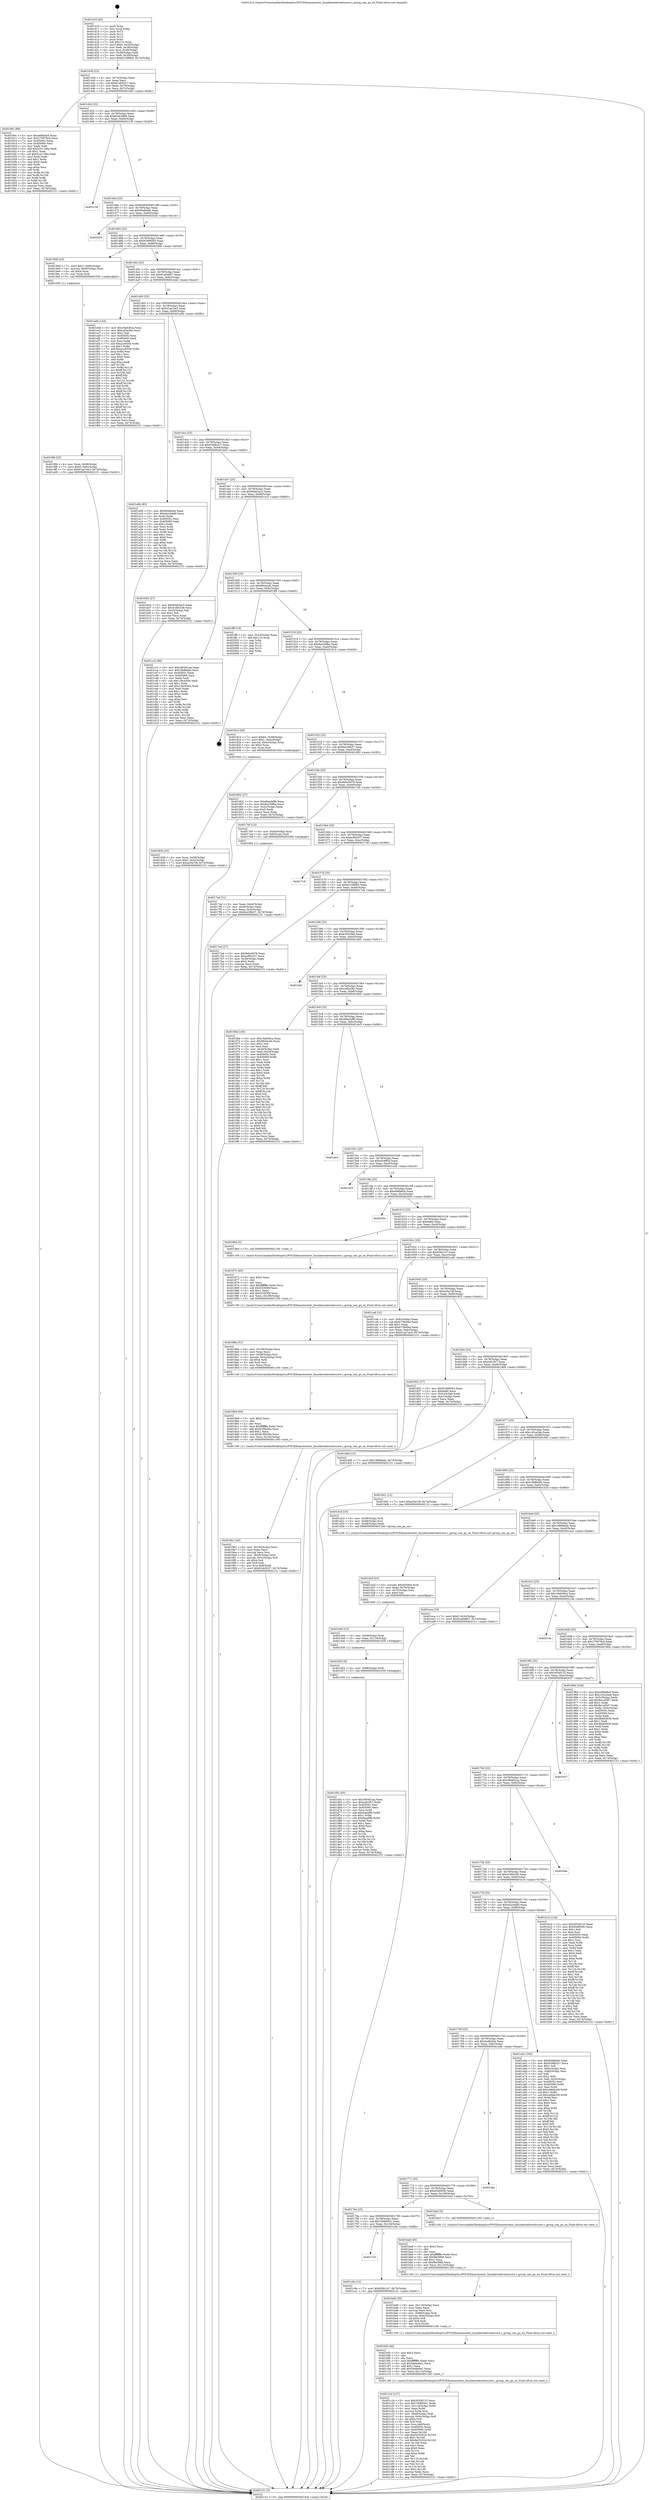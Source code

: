 digraph "0x401410" {
  label = "0x401410 (/mnt/c/Users/mathe/Desktop/tcc/POCII/binaries/extr_linuxkerneleventscore.c_group_can_go_on_Final-ollvm.out::main(0))"
  labelloc = "t"
  node[shape=record]

  Entry [label="",width=0.3,height=0.3,shape=circle,fillcolor=black,style=filled]
  "0x40143d" [label="{
     0x40143d [23]\l
     | [instrs]\l
     &nbsp;&nbsp;0x40143d \<+3\>: mov -0x74(%rbp),%eax\l
     &nbsp;&nbsp;0x401440 \<+2\>: mov %eax,%ecx\l
     &nbsp;&nbsp;0x401442 \<+6\>: sub $0x81ab5527,%ecx\l
     &nbsp;&nbsp;0x401448 \<+3\>: mov %eax,-0x78(%rbp)\l
     &nbsp;&nbsp;0x40144b \<+3\>: mov %ecx,-0x7c(%rbp)\l
     &nbsp;&nbsp;0x40144e \<+6\>: je 000000000040190c \<main+0x4fc\>\l
  }"]
  "0x40190c" [label="{
     0x40190c [88]\l
     | [instrs]\l
     &nbsp;&nbsp;0x40190c \<+5\>: mov $0xe88fa8c6,%eax\l
     &nbsp;&nbsp;0x401911 \<+5\>: mov $0x270979cd,%ecx\l
     &nbsp;&nbsp;0x401916 \<+7\>: mov 0x40505c,%edx\l
     &nbsp;&nbsp;0x40191d \<+7\>: mov 0x405060,%esi\l
     &nbsp;&nbsp;0x401924 \<+2\>: mov %edx,%edi\l
     &nbsp;&nbsp;0x401926 \<+6\>: add $0x5c411d6a,%edi\l
     &nbsp;&nbsp;0x40192c \<+3\>: sub $0x1,%edi\l
     &nbsp;&nbsp;0x40192f \<+6\>: sub $0x5c411d6a,%edi\l
     &nbsp;&nbsp;0x401935 \<+3\>: imul %edi,%edx\l
     &nbsp;&nbsp;0x401938 \<+3\>: and $0x1,%edx\l
     &nbsp;&nbsp;0x40193b \<+3\>: cmp $0x0,%edx\l
     &nbsp;&nbsp;0x40193e \<+4\>: sete %r8b\l
     &nbsp;&nbsp;0x401942 \<+3\>: cmp $0xa,%esi\l
     &nbsp;&nbsp;0x401945 \<+4\>: setl %r9b\l
     &nbsp;&nbsp;0x401949 \<+3\>: mov %r8b,%r10b\l
     &nbsp;&nbsp;0x40194c \<+3\>: and %r9b,%r10b\l
     &nbsp;&nbsp;0x40194f \<+3\>: xor %r9b,%r8b\l
     &nbsp;&nbsp;0x401952 \<+3\>: or %r8b,%r10b\l
     &nbsp;&nbsp;0x401955 \<+4\>: test $0x1,%r10b\l
     &nbsp;&nbsp;0x401959 \<+3\>: cmovne %ecx,%eax\l
     &nbsp;&nbsp;0x40195c \<+3\>: mov %eax,-0x74(%rbp)\l
     &nbsp;&nbsp;0x40195f \<+5\>: jmp 0000000000402151 \<main+0xd41\>\l
  }"]
  "0x401454" [label="{
     0x401454 [22]\l
     | [instrs]\l
     &nbsp;&nbsp;0x401454 \<+5\>: jmp 0000000000401459 \<main+0x49\>\l
     &nbsp;&nbsp;0x401459 \<+3\>: mov -0x78(%rbp),%eax\l
     &nbsp;&nbsp;0x40145c \<+5\>: sub $0x853b2966,%eax\l
     &nbsp;&nbsp;0x401461 \<+3\>: mov %eax,-0x80(%rbp)\l
     &nbsp;&nbsp;0x401464 \<+6\>: je 0000000000402139 \<main+0xd29\>\l
  }"]
  Exit [label="",width=0.3,height=0.3,shape=circle,fillcolor=black,style=filled,peripheries=2]
  "0x402139" [label="{
     0x402139\l
  }", style=dashed]
  "0x40146a" [label="{
     0x40146a [25]\l
     | [instrs]\l
     &nbsp;&nbsp;0x40146a \<+5\>: jmp 000000000040146f \<main+0x5f\>\l
     &nbsp;&nbsp;0x40146f \<+3\>: mov -0x78(%rbp),%eax\l
     &nbsp;&nbsp;0x401472 \<+5\>: sub $0x90a8efa6,%eax\l
     &nbsp;&nbsp;0x401477 \<+6\>: mov %eax,-0x84(%rbp)\l
     &nbsp;&nbsp;0x40147d \<+6\>: je 000000000040202b \<main+0xc1b\>\l
  }"]
  "0x401d5c" [label="{
     0x401d5c [93]\l
     | [instrs]\l
     &nbsp;&nbsp;0x401d5c \<+5\>: mov $0x390401aa,%eax\l
     &nbsp;&nbsp;0x401d61 \<+5\>: mov $0xce61fb7,%edx\l
     &nbsp;&nbsp;0x401d66 \<+7\>: mov 0x40505c,%esi\l
     &nbsp;&nbsp;0x401d6d \<+7\>: mov 0x405060,%ecx\l
     &nbsp;&nbsp;0x401d74 \<+3\>: mov %esi,%r8d\l
     &nbsp;&nbsp;0x401d77 \<+7\>: add $0x9aeaf9b,%r8d\l
     &nbsp;&nbsp;0x401d7e \<+4\>: sub $0x1,%r8d\l
     &nbsp;&nbsp;0x401d82 \<+7\>: sub $0x9aeaf9b,%r8d\l
     &nbsp;&nbsp;0x401d89 \<+4\>: imul %r8d,%esi\l
     &nbsp;&nbsp;0x401d8d \<+3\>: and $0x1,%esi\l
     &nbsp;&nbsp;0x401d90 \<+3\>: cmp $0x0,%esi\l
     &nbsp;&nbsp;0x401d93 \<+4\>: sete %r9b\l
     &nbsp;&nbsp;0x401d97 \<+3\>: cmp $0xa,%ecx\l
     &nbsp;&nbsp;0x401d9a \<+4\>: setl %r10b\l
     &nbsp;&nbsp;0x401d9e \<+3\>: mov %r9b,%r11b\l
     &nbsp;&nbsp;0x401da1 \<+3\>: and %r10b,%r11b\l
     &nbsp;&nbsp;0x401da4 \<+3\>: xor %r10b,%r9b\l
     &nbsp;&nbsp;0x401da7 \<+3\>: or %r9b,%r11b\l
     &nbsp;&nbsp;0x401daa \<+4\>: test $0x1,%r11b\l
     &nbsp;&nbsp;0x401dae \<+3\>: cmovne %edx,%eax\l
     &nbsp;&nbsp;0x401db1 \<+3\>: mov %eax,-0x74(%rbp)\l
     &nbsp;&nbsp;0x401db4 \<+5\>: jmp 0000000000402151 \<main+0xd41\>\l
  }"]
  "0x40202b" [label="{
     0x40202b\l
  }", style=dashed]
  "0x401483" [label="{
     0x401483 [25]\l
     | [instrs]\l
     &nbsp;&nbsp;0x401483 \<+5\>: jmp 0000000000401488 \<main+0x78\>\l
     &nbsp;&nbsp;0x401488 \<+3\>: mov -0x78(%rbp),%eax\l
     &nbsp;&nbsp;0x40148b \<+5\>: sub $0x91698593,%eax\l
     &nbsp;&nbsp;0x401490 \<+6\>: mov %eax,-0x88(%rbp)\l
     &nbsp;&nbsp;0x401496 \<+6\>: je 00000000004019dd \<main+0x5cd\>\l
  }"]
  "0x401d53" [label="{
     0x401d53 [9]\l
     | [instrs]\l
     &nbsp;&nbsp;0x401d53 \<+4\>: mov -0x68(%rbp),%rdi\l
     &nbsp;&nbsp;0x401d57 \<+5\>: call 0000000000401030 \<free@plt\>\l
     | [calls]\l
     &nbsp;&nbsp;0x401030 \{1\} (unknown)\l
  }"]
  "0x4019dd" [label="{
     0x4019dd [23]\l
     | [instrs]\l
     &nbsp;&nbsp;0x4019dd \<+7\>: movl $0x1,-0x60(%rbp)\l
     &nbsp;&nbsp;0x4019e4 \<+4\>: movslq -0x60(%rbp),%rax\l
     &nbsp;&nbsp;0x4019e8 \<+4\>: shl $0x4,%rax\l
     &nbsp;&nbsp;0x4019ec \<+3\>: mov %rax,%rdi\l
     &nbsp;&nbsp;0x4019ef \<+5\>: call 0000000000401050 \<malloc@plt\>\l
     | [calls]\l
     &nbsp;&nbsp;0x401050 \{1\} (unknown)\l
  }"]
  "0x40149c" [label="{
     0x40149c [25]\l
     | [instrs]\l
     &nbsp;&nbsp;0x40149c \<+5\>: jmp 00000000004014a1 \<main+0x91\>\l
     &nbsp;&nbsp;0x4014a1 \<+3\>: mov -0x78(%rbp),%eax\l
     &nbsp;&nbsp;0x4014a4 \<+5\>: sub $0x91a84867,%eax\l
     &nbsp;&nbsp;0x4014a9 \<+6\>: mov %eax,-0x8c(%rbp)\l
     &nbsp;&nbsp;0x4014af \<+6\>: je 0000000000401edd \<main+0xacd\>\l
  }"]
  "0x401d44" [label="{
     0x401d44 [15]\l
     | [instrs]\l
     &nbsp;&nbsp;0x401d44 \<+4\>: mov -0x58(%rbp),%rdi\l
     &nbsp;&nbsp;0x401d48 \<+6\>: mov %eax,-0x118(%rbp)\l
     &nbsp;&nbsp;0x401d4e \<+5\>: call 0000000000401030 \<free@plt\>\l
     | [calls]\l
     &nbsp;&nbsp;0x401030 \{1\} (unknown)\l
  }"]
  "0x401edd" [label="{
     0x401edd [144]\l
     | [instrs]\l
     &nbsp;&nbsp;0x401edd \<+5\>: mov $0x19a636ca,%eax\l
     &nbsp;&nbsp;0x401ee2 \<+5\>: mov $0xcaf2e36c,%ecx\l
     &nbsp;&nbsp;0x401ee7 \<+2\>: mov $0x1,%dl\l
     &nbsp;&nbsp;0x401ee9 \<+7\>: mov 0x40505c,%esi\l
     &nbsp;&nbsp;0x401ef0 \<+7\>: mov 0x405060,%edi\l
     &nbsp;&nbsp;0x401ef7 \<+3\>: mov %esi,%r8d\l
     &nbsp;&nbsp;0x401efa \<+7\>: sub $0xa1e655b,%r8d\l
     &nbsp;&nbsp;0x401f01 \<+4\>: sub $0x1,%r8d\l
     &nbsp;&nbsp;0x401f05 \<+7\>: add $0xa1e655b,%r8d\l
     &nbsp;&nbsp;0x401f0c \<+4\>: imul %r8d,%esi\l
     &nbsp;&nbsp;0x401f10 \<+3\>: and $0x1,%esi\l
     &nbsp;&nbsp;0x401f13 \<+3\>: cmp $0x0,%esi\l
     &nbsp;&nbsp;0x401f16 \<+4\>: sete %r9b\l
     &nbsp;&nbsp;0x401f1a \<+3\>: cmp $0xa,%edi\l
     &nbsp;&nbsp;0x401f1d \<+4\>: setl %r10b\l
     &nbsp;&nbsp;0x401f21 \<+3\>: mov %r9b,%r11b\l
     &nbsp;&nbsp;0x401f24 \<+4\>: xor $0xff,%r11b\l
     &nbsp;&nbsp;0x401f28 \<+3\>: mov %r10b,%bl\l
     &nbsp;&nbsp;0x401f2b \<+3\>: xor $0xff,%bl\l
     &nbsp;&nbsp;0x401f2e \<+3\>: xor $0x1,%dl\l
     &nbsp;&nbsp;0x401f31 \<+3\>: mov %r11b,%r14b\l
     &nbsp;&nbsp;0x401f34 \<+4\>: and $0xff,%r14b\l
     &nbsp;&nbsp;0x401f38 \<+3\>: and %dl,%r9b\l
     &nbsp;&nbsp;0x401f3b \<+3\>: mov %bl,%r15b\l
     &nbsp;&nbsp;0x401f3e \<+4\>: and $0xff,%r15b\l
     &nbsp;&nbsp;0x401f42 \<+3\>: and %dl,%r10b\l
     &nbsp;&nbsp;0x401f45 \<+3\>: or %r9b,%r14b\l
     &nbsp;&nbsp;0x401f48 \<+3\>: or %r10b,%r15b\l
     &nbsp;&nbsp;0x401f4b \<+3\>: xor %r15b,%r14b\l
     &nbsp;&nbsp;0x401f4e \<+3\>: or %bl,%r11b\l
     &nbsp;&nbsp;0x401f51 \<+4\>: xor $0xff,%r11b\l
     &nbsp;&nbsp;0x401f55 \<+3\>: or $0x1,%dl\l
     &nbsp;&nbsp;0x401f58 \<+3\>: and %dl,%r11b\l
     &nbsp;&nbsp;0x401f5b \<+3\>: or %r11b,%r14b\l
     &nbsp;&nbsp;0x401f5e \<+4\>: test $0x1,%r14b\l
     &nbsp;&nbsp;0x401f62 \<+3\>: cmovne %ecx,%eax\l
     &nbsp;&nbsp;0x401f65 \<+3\>: mov %eax,-0x74(%rbp)\l
     &nbsp;&nbsp;0x401f68 \<+5\>: jmp 0000000000402151 \<main+0xd41\>\l
  }"]
  "0x4014b5" [label="{
     0x4014b5 [25]\l
     | [instrs]\l
     &nbsp;&nbsp;0x4014b5 \<+5\>: jmp 00000000004014ba \<main+0xaa\>\l
     &nbsp;&nbsp;0x4014ba \<+3\>: mov -0x78(%rbp),%eax\l
     &nbsp;&nbsp;0x4014bd \<+5\>: sub $0x91aa7ee3,%eax\l
     &nbsp;&nbsp;0x4014c2 \<+6\>: mov %eax,-0x90(%rbp)\l
     &nbsp;&nbsp;0x4014c8 \<+6\>: je 0000000000401a0b \<main+0x5fb\>\l
  }"]
  "0x401d2d" [label="{
     0x401d2d [23]\l
     | [instrs]\l
     &nbsp;&nbsp;0x401d2d \<+10\>: movabs $0x4030b6,%rdi\l
     &nbsp;&nbsp;0x401d37 \<+3\>: mov %eax,-0x70(%rbp)\l
     &nbsp;&nbsp;0x401d3a \<+3\>: mov -0x70(%rbp),%esi\l
     &nbsp;&nbsp;0x401d3d \<+2\>: mov $0x0,%al\l
     &nbsp;&nbsp;0x401d3f \<+5\>: call 0000000000401040 \<printf@plt\>\l
     | [calls]\l
     &nbsp;&nbsp;0x401040 \{1\} (unknown)\l
  }"]
  "0x401a0b" [label="{
     0x401a0b [83]\l
     | [instrs]\l
     &nbsp;&nbsp;0x401a0b \<+5\>: mov $0x90a8efa6,%eax\l
     &nbsp;&nbsp;0x401a10 \<+5\>: mov $0x4a2cb6d0,%ecx\l
     &nbsp;&nbsp;0x401a15 \<+2\>: xor %edx,%edx\l
     &nbsp;&nbsp;0x401a17 \<+7\>: mov 0x40505c,%esi\l
     &nbsp;&nbsp;0x401a1e \<+7\>: mov 0x405060,%edi\l
     &nbsp;&nbsp;0x401a25 \<+3\>: sub $0x1,%edx\l
     &nbsp;&nbsp;0x401a28 \<+3\>: mov %esi,%r8d\l
     &nbsp;&nbsp;0x401a2b \<+3\>: add %edx,%r8d\l
     &nbsp;&nbsp;0x401a2e \<+4\>: imul %r8d,%esi\l
     &nbsp;&nbsp;0x401a32 \<+3\>: and $0x1,%esi\l
     &nbsp;&nbsp;0x401a35 \<+3\>: cmp $0x0,%esi\l
     &nbsp;&nbsp;0x401a38 \<+4\>: sete %r9b\l
     &nbsp;&nbsp;0x401a3c \<+3\>: cmp $0xa,%edi\l
     &nbsp;&nbsp;0x401a3f \<+4\>: setl %r10b\l
     &nbsp;&nbsp;0x401a43 \<+3\>: mov %r9b,%r11b\l
     &nbsp;&nbsp;0x401a46 \<+3\>: and %r10b,%r11b\l
     &nbsp;&nbsp;0x401a49 \<+3\>: xor %r10b,%r9b\l
     &nbsp;&nbsp;0x401a4c \<+3\>: or %r9b,%r11b\l
     &nbsp;&nbsp;0x401a4f \<+4\>: test $0x1,%r11b\l
     &nbsp;&nbsp;0x401a53 \<+3\>: cmovne %ecx,%eax\l
     &nbsp;&nbsp;0x401a56 \<+3\>: mov %eax,-0x74(%rbp)\l
     &nbsp;&nbsp;0x401a59 \<+5\>: jmp 0000000000402151 \<main+0xd41\>\l
  }"]
  "0x4014ce" [label="{
     0x4014ce [25]\l
     | [instrs]\l
     &nbsp;&nbsp;0x4014ce \<+5\>: jmp 00000000004014d3 \<main+0xc3\>\l
     &nbsp;&nbsp;0x4014d3 \<+3\>: mov -0x78(%rbp),%eax\l
     &nbsp;&nbsp;0x4014d6 \<+5\>: sub $0x9348b2c7,%eax\l
     &nbsp;&nbsp;0x4014db \<+6\>: mov %eax,-0x94(%rbp)\l
     &nbsp;&nbsp;0x4014e1 \<+6\>: je 0000000000401b02 \<main+0x6f2\>\l
  }"]
  "0x4017a3" [label="{
     0x4017a3\l
  }", style=dashed]
  "0x401b02" [label="{
     0x401b02 [27]\l
     | [instrs]\l
     &nbsp;&nbsp;0x401b02 \<+5\>: mov $0x93eb2ec3,%eax\l
     &nbsp;&nbsp;0x401b07 \<+5\>: mov $0x416fe328,%ecx\l
     &nbsp;&nbsp;0x401b0c \<+3\>: mov -0x25(%rbp),%dl\l
     &nbsp;&nbsp;0x401b0f \<+3\>: test $0x1,%dl\l
     &nbsp;&nbsp;0x401b12 \<+3\>: cmovne %ecx,%eax\l
     &nbsp;&nbsp;0x401b15 \<+3\>: mov %eax,-0x74(%rbp)\l
     &nbsp;&nbsp;0x401b18 \<+5\>: jmp 0000000000402151 \<main+0xd41\>\l
  }"]
  "0x4014e7" [label="{
     0x4014e7 [25]\l
     | [instrs]\l
     &nbsp;&nbsp;0x4014e7 \<+5\>: jmp 00000000004014ec \<main+0xdc\>\l
     &nbsp;&nbsp;0x4014ec \<+3\>: mov -0x78(%rbp),%eax\l
     &nbsp;&nbsp;0x4014ef \<+5\>: sub $0x93eb2ec3,%eax\l
     &nbsp;&nbsp;0x4014f4 \<+6\>: mov %eax,-0x98(%rbp)\l
     &nbsp;&nbsp;0x4014fa \<+6\>: je 0000000000401cc5 \<main+0x8b5\>\l
  }"]
  "0x401c9a" [label="{
     0x401c9a [12]\l
     | [instrs]\l
     &nbsp;&nbsp;0x401c9a \<+7\>: movl $0x656c1a7,-0x74(%rbp)\l
     &nbsp;&nbsp;0x401ca1 \<+5\>: jmp 0000000000402151 \<main+0xd41\>\l
  }"]
  "0x401cc5" [label="{
     0x401cc5 [88]\l
     | [instrs]\l
     &nbsp;&nbsp;0x401cc5 \<+5\>: mov $0x390401aa,%eax\l
     &nbsp;&nbsp;0x401cca \<+5\>: mov $0x18bfbbbb,%ecx\l
     &nbsp;&nbsp;0x401ccf \<+7\>: mov 0x40505c,%edx\l
     &nbsp;&nbsp;0x401cd6 \<+7\>: mov 0x405060,%esi\l
     &nbsp;&nbsp;0x401cdd \<+2\>: mov %edx,%edi\l
     &nbsp;&nbsp;0x401cdf \<+6\>: sub $0x13bcb5d4,%edi\l
     &nbsp;&nbsp;0x401ce5 \<+3\>: sub $0x1,%edi\l
     &nbsp;&nbsp;0x401ce8 \<+6\>: add $0x13bcb5d4,%edi\l
     &nbsp;&nbsp;0x401cee \<+3\>: imul %edi,%edx\l
     &nbsp;&nbsp;0x401cf1 \<+3\>: and $0x1,%edx\l
     &nbsp;&nbsp;0x401cf4 \<+3\>: cmp $0x0,%edx\l
     &nbsp;&nbsp;0x401cf7 \<+4\>: sete %r8b\l
     &nbsp;&nbsp;0x401cfb \<+3\>: cmp $0xa,%esi\l
     &nbsp;&nbsp;0x401cfe \<+4\>: setl %r9b\l
     &nbsp;&nbsp;0x401d02 \<+3\>: mov %r8b,%r10b\l
     &nbsp;&nbsp;0x401d05 \<+3\>: and %r9b,%r10b\l
     &nbsp;&nbsp;0x401d08 \<+3\>: xor %r9b,%r8b\l
     &nbsp;&nbsp;0x401d0b \<+3\>: or %r8b,%r10b\l
     &nbsp;&nbsp;0x401d0e \<+4\>: test $0x1,%r10b\l
     &nbsp;&nbsp;0x401d12 \<+3\>: cmovne %ecx,%eax\l
     &nbsp;&nbsp;0x401d15 \<+3\>: mov %eax,-0x74(%rbp)\l
     &nbsp;&nbsp;0x401d18 \<+5\>: jmp 0000000000402151 \<main+0xd41\>\l
  }"]
  "0x401500" [label="{
     0x401500 [25]\l
     | [instrs]\l
     &nbsp;&nbsp;0x401500 \<+5\>: jmp 0000000000401505 \<main+0xf5\>\l
     &nbsp;&nbsp;0x401505 \<+3\>: mov -0x78(%rbp),%eax\l
     &nbsp;&nbsp;0x401508 \<+5\>: sub $0x9844cafc,%eax\l
     &nbsp;&nbsp;0x40150d \<+6\>: mov %eax,-0x9c(%rbp)\l
     &nbsp;&nbsp;0x401513 \<+6\>: je 0000000000401ff9 \<main+0xbe9\>\l
  }"]
  "0x401c1b" [label="{
     0x401c1b [127]\l
     | [instrs]\l
     &nbsp;&nbsp;0x401c1b \<+5\>: mov $0x3054f132,%ecx\l
     &nbsp;&nbsp;0x401c20 \<+5\>: mov $0x7d0665e1,%edx\l
     &nbsp;&nbsp;0x401c25 \<+7\>: mov -0x114(%rbp),%r9d\l
     &nbsp;&nbsp;0x401c2c \<+4\>: imul %eax,%r9d\l
     &nbsp;&nbsp;0x401c30 \<+3\>: movslq %r9d,%rsi\l
     &nbsp;&nbsp;0x401c33 \<+4\>: mov -0x68(%rbp),%rdi\l
     &nbsp;&nbsp;0x401c37 \<+4\>: movslq -0x6c(%rbp),%r8\l
     &nbsp;&nbsp;0x401c3b \<+4\>: shl $0x4,%r8\l
     &nbsp;&nbsp;0x401c3f \<+3\>: add %r8,%rdi\l
     &nbsp;&nbsp;0x401c42 \<+4\>: mov %rsi,0x8(%rdi)\l
     &nbsp;&nbsp;0x401c46 \<+7\>: mov 0x40505c,%eax\l
     &nbsp;&nbsp;0x401c4d \<+8\>: mov 0x405060,%r9d\l
     &nbsp;&nbsp;0x401c55 \<+3\>: mov %eax,%r10d\l
     &nbsp;&nbsp;0x401c58 \<+7\>: add $0xfa25202d,%r10d\l
     &nbsp;&nbsp;0x401c5f \<+4\>: sub $0x1,%r10d\l
     &nbsp;&nbsp;0x401c63 \<+7\>: sub $0xfa25202d,%r10d\l
     &nbsp;&nbsp;0x401c6a \<+4\>: imul %r10d,%eax\l
     &nbsp;&nbsp;0x401c6e \<+3\>: and $0x1,%eax\l
     &nbsp;&nbsp;0x401c71 \<+3\>: cmp $0x0,%eax\l
     &nbsp;&nbsp;0x401c74 \<+4\>: sete %r11b\l
     &nbsp;&nbsp;0x401c78 \<+4\>: cmp $0xa,%r9d\l
     &nbsp;&nbsp;0x401c7c \<+3\>: setl %bl\l
     &nbsp;&nbsp;0x401c7f \<+3\>: mov %r11b,%r14b\l
     &nbsp;&nbsp;0x401c82 \<+3\>: and %bl,%r14b\l
     &nbsp;&nbsp;0x401c85 \<+3\>: xor %bl,%r11b\l
     &nbsp;&nbsp;0x401c88 \<+3\>: or %r11b,%r14b\l
     &nbsp;&nbsp;0x401c8b \<+4\>: test $0x1,%r14b\l
     &nbsp;&nbsp;0x401c8f \<+3\>: cmovne %edx,%ecx\l
     &nbsp;&nbsp;0x401c92 \<+3\>: mov %ecx,-0x74(%rbp)\l
     &nbsp;&nbsp;0x401c95 \<+5\>: jmp 0000000000402151 \<main+0xd41\>\l
  }"]
  "0x401ff9" [label="{
     0x401ff9 [19]\l
     | [instrs]\l
     &nbsp;&nbsp;0x401ff9 \<+3\>: mov -0x24(%rbp),%eax\l
     &nbsp;&nbsp;0x401ffc \<+7\>: add $0x110,%rsp\l
     &nbsp;&nbsp;0x402003 \<+1\>: pop %rbx\l
     &nbsp;&nbsp;0x402004 \<+2\>: pop %r12\l
     &nbsp;&nbsp;0x402006 \<+2\>: pop %r14\l
     &nbsp;&nbsp;0x402008 \<+2\>: pop %r15\l
     &nbsp;&nbsp;0x40200a \<+1\>: pop %rbp\l
     &nbsp;&nbsp;0x40200b \<+1\>: ret\l
  }"]
  "0x401519" [label="{
     0x401519 [25]\l
     | [instrs]\l
     &nbsp;&nbsp;0x401519 \<+5\>: jmp 000000000040151e \<main+0x10e\>\l
     &nbsp;&nbsp;0x40151e \<+3\>: mov -0x78(%rbp),%eax\l
     &nbsp;&nbsp;0x401521 \<+5\>: sub $0x9a230fbe,%eax\l
     &nbsp;&nbsp;0x401526 \<+6\>: mov %eax,-0xa0(%rbp)\l
     &nbsp;&nbsp;0x40152c \<+6\>: je 000000000040181d \<main+0x40d\>\l
  }"]
  "0x401bf3" [label="{
     0x401bf3 [40]\l
     | [instrs]\l
     &nbsp;&nbsp;0x401bf3 \<+5\>: mov $0x2,%ecx\l
     &nbsp;&nbsp;0x401bf8 \<+1\>: cltd\l
     &nbsp;&nbsp;0x401bf9 \<+2\>: idiv %ecx\l
     &nbsp;&nbsp;0x401bfb \<+6\>: imul $0xfffffffe,%edx,%ecx\l
     &nbsp;&nbsp;0x401c01 \<+6\>: sub $0x5bebe6e1,%ecx\l
     &nbsp;&nbsp;0x401c07 \<+3\>: add $0x1,%ecx\l
     &nbsp;&nbsp;0x401c0a \<+6\>: add $0x5bebe6e1,%ecx\l
     &nbsp;&nbsp;0x401c10 \<+6\>: mov %ecx,-0x114(%rbp)\l
     &nbsp;&nbsp;0x401c16 \<+5\>: call 0000000000401160 \<next_i\>\l
     | [calls]\l
     &nbsp;&nbsp;0x401160 \{1\} (/mnt/c/Users/mathe/Desktop/tcc/POCII/binaries/extr_linuxkerneleventscore.c_group_can_go_on_Final-ollvm.out::next_i)\l
  }"]
  "0x40181d" [label="{
     0x40181d [30]\l
     | [instrs]\l
     &nbsp;&nbsp;0x40181d \<+7\>: movl $0x64,-0x48(%rbp)\l
     &nbsp;&nbsp;0x401824 \<+7\>: movl $0x1,-0x4c(%rbp)\l
     &nbsp;&nbsp;0x40182b \<+4\>: movslq -0x4c(%rbp),%rax\l
     &nbsp;&nbsp;0x40182f \<+4\>: shl $0x4,%rax\l
     &nbsp;&nbsp;0x401833 \<+3\>: mov %rax,%rdi\l
     &nbsp;&nbsp;0x401836 \<+5\>: call 0000000000401050 \<malloc@plt\>\l
     | [calls]\l
     &nbsp;&nbsp;0x401050 \{1\} (unknown)\l
  }"]
  "0x401532" [label="{
     0x401532 [25]\l
     | [instrs]\l
     &nbsp;&nbsp;0x401532 \<+5\>: jmp 0000000000401537 \<main+0x127\>\l
     &nbsp;&nbsp;0x401537 \<+3\>: mov -0x78(%rbp),%eax\l
     &nbsp;&nbsp;0x40153a \<+5\>: sub $0x9a238b37,%eax\l
     &nbsp;&nbsp;0x40153f \<+6\>: mov %eax,-0xa4(%rbp)\l
     &nbsp;&nbsp;0x401545 \<+6\>: je 0000000000401802 \<main+0x3f2\>\l
  }"]
  "0x401bd0" [label="{
     0x401bd0 [35]\l
     | [instrs]\l
     &nbsp;&nbsp;0x401bd0 \<+6\>: mov -0x110(%rbp),%ecx\l
     &nbsp;&nbsp;0x401bd6 \<+3\>: imul %eax,%ecx\l
     &nbsp;&nbsp;0x401bd9 \<+3\>: movslq %ecx,%rsi\l
     &nbsp;&nbsp;0x401bdc \<+4\>: mov -0x68(%rbp),%rdi\l
     &nbsp;&nbsp;0x401be0 \<+4\>: movslq -0x6c(%rbp),%r8\l
     &nbsp;&nbsp;0x401be4 \<+4\>: shl $0x4,%r8\l
     &nbsp;&nbsp;0x401be8 \<+3\>: add %r8,%rdi\l
     &nbsp;&nbsp;0x401beb \<+3\>: mov %rsi,(%rdi)\l
     &nbsp;&nbsp;0x401bee \<+5\>: call 0000000000401160 \<next_i\>\l
     | [calls]\l
     &nbsp;&nbsp;0x401160 \{1\} (/mnt/c/Users/mathe/Desktop/tcc/POCII/binaries/extr_linuxkerneleventscore.c_group_can_go_on_Final-ollvm.out::next_i)\l
  }"]
  "0x401802" [label="{
     0x401802 [27]\l
     | [instrs]\l
     &nbsp;&nbsp;0x401802 \<+5\>: mov $0xd9ea5dfb,%eax\l
     &nbsp;&nbsp;0x401807 \<+5\>: mov $0x9a230fbe,%ecx\l
     &nbsp;&nbsp;0x40180c \<+3\>: mov -0x2c(%rbp),%edx\l
     &nbsp;&nbsp;0x40180f \<+3\>: cmp $0x0,%edx\l
     &nbsp;&nbsp;0x401812 \<+3\>: cmove %ecx,%eax\l
     &nbsp;&nbsp;0x401815 \<+3\>: mov %eax,-0x74(%rbp)\l
     &nbsp;&nbsp;0x401818 \<+5\>: jmp 0000000000402151 \<main+0xd41\>\l
  }"]
  "0x40154b" [label="{
     0x40154b [25]\l
     | [instrs]\l
     &nbsp;&nbsp;0x40154b \<+5\>: jmp 0000000000401550 \<main+0x140\>\l
     &nbsp;&nbsp;0x401550 \<+3\>: mov -0x78(%rbp),%eax\l
     &nbsp;&nbsp;0x401553 \<+5\>: sub $0x9ebc9d79,%eax\l
     &nbsp;&nbsp;0x401558 \<+6\>: mov %eax,-0xa8(%rbp)\l
     &nbsp;&nbsp;0x40155e \<+6\>: je 00000000004017e0 \<main+0x3d0\>\l
  }"]
  "0x401ba8" [label="{
     0x401ba8 [40]\l
     | [instrs]\l
     &nbsp;&nbsp;0x401ba8 \<+5\>: mov $0x2,%ecx\l
     &nbsp;&nbsp;0x401bad \<+1\>: cltd\l
     &nbsp;&nbsp;0x401bae \<+2\>: idiv %ecx\l
     &nbsp;&nbsp;0x401bb0 \<+6\>: imul $0xfffffffe,%edx,%ecx\l
     &nbsp;&nbsp;0x401bb6 \<+6\>: add $0xf8e3884,%ecx\l
     &nbsp;&nbsp;0x401bbc \<+3\>: add $0x1,%ecx\l
     &nbsp;&nbsp;0x401bbf \<+6\>: sub $0xf8e3884,%ecx\l
     &nbsp;&nbsp;0x401bc5 \<+6\>: mov %ecx,-0x110(%rbp)\l
     &nbsp;&nbsp;0x401bcb \<+5\>: call 0000000000401160 \<next_i\>\l
     | [calls]\l
     &nbsp;&nbsp;0x401160 \{1\} (/mnt/c/Users/mathe/Desktop/tcc/POCII/binaries/extr_linuxkerneleventscore.c_group_can_go_on_Final-ollvm.out::next_i)\l
  }"]
  "0x4017e0" [label="{
     0x4017e0 [13]\l
     | [instrs]\l
     &nbsp;&nbsp;0x4017e0 \<+4\>: mov -0x40(%rbp),%rax\l
     &nbsp;&nbsp;0x4017e4 \<+4\>: mov 0x8(%rax),%rdi\l
     &nbsp;&nbsp;0x4017e8 \<+5\>: call 0000000000401060 \<atoi@plt\>\l
     | [calls]\l
     &nbsp;&nbsp;0x401060 \{1\} (unknown)\l
  }"]
  "0x401564" [label="{
     0x401564 [25]\l
     | [instrs]\l
     &nbsp;&nbsp;0x401564 \<+5\>: jmp 0000000000401569 \<main+0x159\>\l
     &nbsp;&nbsp;0x401569 \<+3\>: mov -0x78(%rbp),%eax\l
     &nbsp;&nbsp;0x40156c \<+5\>: sub $0xacf62437,%eax\l
     &nbsp;&nbsp;0x401571 \<+6\>: mov %eax,-0xac(%rbp)\l
     &nbsp;&nbsp;0x401577 \<+6\>: je 00000000004017c8 \<main+0x3b8\>\l
  }"]
  "0x40178a" [label="{
     0x40178a [25]\l
     | [instrs]\l
     &nbsp;&nbsp;0x40178a \<+5\>: jmp 000000000040178f \<main+0x37f\>\l
     &nbsp;&nbsp;0x40178f \<+3\>: mov -0x78(%rbp),%eax\l
     &nbsp;&nbsp;0x401792 \<+5\>: sub $0x7d0665e1,%eax\l
     &nbsp;&nbsp;0x401797 \<+6\>: mov %eax,-0x104(%rbp)\l
     &nbsp;&nbsp;0x40179d \<+6\>: je 0000000000401c9a \<main+0x88a\>\l
  }"]
  "0x4017c8" [label="{
     0x4017c8\l
  }", style=dashed]
  "0x40157d" [label="{
     0x40157d [25]\l
     | [instrs]\l
     &nbsp;&nbsp;0x40157d \<+5\>: jmp 0000000000401582 \<main+0x172\>\l
     &nbsp;&nbsp;0x401582 \<+3\>: mov -0x78(%rbp),%eax\l
     &nbsp;&nbsp;0x401585 \<+5\>: sub $0xb21088b5,%eax\l
     &nbsp;&nbsp;0x40158a \<+6\>: mov %eax,-0xb0(%rbp)\l
     &nbsp;&nbsp;0x401590 \<+6\>: je 00000000004017ad \<main+0x39d\>\l
  }"]
  "0x401ba3" [label="{
     0x401ba3 [5]\l
     | [instrs]\l
     &nbsp;&nbsp;0x401ba3 \<+5\>: call 0000000000401160 \<next_i\>\l
     | [calls]\l
     &nbsp;&nbsp;0x401160 \{1\} (/mnt/c/Users/mathe/Desktop/tcc/POCII/binaries/extr_linuxkerneleventscore.c_group_can_go_on_Final-ollvm.out::next_i)\l
  }"]
  "0x4017ad" [label="{
     0x4017ad [27]\l
     | [instrs]\l
     &nbsp;&nbsp;0x4017ad \<+5\>: mov $0x9ebc9d79,%eax\l
     &nbsp;&nbsp;0x4017b2 \<+5\>: mov $0xacf62437,%ecx\l
     &nbsp;&nbsp;0x4017b7 \<+3\>: mov -0x30(%rbp),%edx\l
     &nbsp;&nbsp;0x4017ba \<+3\>: cmp $0x2,%edx\l
     &nbsp;&nbsp;0x4017bd \<+3\>: cmovne %ecx,%eax\l
     &nbsp;&nbsp;0x4017c0 \<+3\>: mov %eax,-0x74(%rbp)\l
     &nbsp;&nbsp;0x4017c3 \<+5\>: jmp 0000000000402151 \<main+0xd41\>\l
  }"]
  "0x401596" [label="{
     0x401596 [25]\l
     | [instrs]\l
     &nbsp;&nbsp;0x401596 \<+5\>: jmp 000000000040159b \<main+0x18b\>\l
     &nbsp;&nbsp;0x40159b \<+3\>: mov -0x78(%rbp),%eax\l
     &nbsp;&nbsp;0x40159e \<+5\>: sub $0xb3f3c5bd,%eax\l
     &nbsp;&nbsp;0x4015a3 \<+6\>: mov %eax,-0xb4(%rbp)\l
     &nbsp;&nbsp;0x4015a9 \<+6\>: je 0000000000401dd1 \<main+0x9c1\>\l
  }"]
  "0x402151" [label="{
     0x402151 [5]\l
     | [instrs]\l
     &nbsp;&nbsp;0x402151 \<+5\>: jmp 000000000040143d \<main+0x2d\>\l
  }"]
  "0x401410" [label="{
     0x401410 [45]\l
     | [instrs]\l
     &nbsp;&nbsp;0x401410 \<+1\>: push %rbp\l
     &nbsp;&nbsp;0x401411 \<+3\>: mov %rsp,%rbp\l
     &nbsp;&nbsp;0x401414 \<+2\>: push %r15\l
     &nbsp;&nbsp;0x401416 \<+2\>: push %r14\l
     &nbsp;&nbsp;0x401418 \<+2\>: push %r12\l
     &nbsp;&nbsp;0x40141a \<+1\>: push %rbx\l
     &nbsp;&nbsp;0x40141b \<+7\>: sub $0x110,%rsp\l
     &nbsp;&nbsp;0x401422 \<+7\>: movl $0x0,-0x34(%rbp)\l
     &nbsp;&nbsp;0x401429 \<+3\>: mov %edi,-0x38(%rbp)\l
     &nbsp;&nbsp;0x40142c \<+4\>: mov %rsi,-0x40(%rbp)\l
     &nbsp;&nbsp;0x401430 \<+3\>: mov -0x38(%rbp),%edi\l
     &nbsp;&nbsp;0x401433 \<+3\>: mov %edi,-0x30(%rbp)\l
     &nbsp;&nbsp;0x401436 \<+7\>: movl $0xb21088b5,-0x74(%rbp)\l
  }"]
  "0x4017ed" [label="{
     0x4017ed [21]\l
     | [instrs]\l
     &nbsp;&nbsp;0x4017ed \<+3\>: mov %eax,-0x44(%rbp)\l
     &nbsp;&nbsp;0x4017f0 \<+3\>: mov -0x44(%rbp),%eax\l
     &nbsp;&nbsp;0x4017f3 \<+3\>: mov %eax,-0x2c(%rbp)\l
     &nbsp;&nbsp;0x4017f6 \<+7\>: movl $0x9a238b37,-0x74(%rbp)\l
     &nbsp;&nbsp;0x4017fd \<+5\>: jmp 0000000000402151 \<main+0xd41\>\l
  }"]
  "0x40183b" [label="{
     0x40183b [23]\l
     | [instrs]\l
     &nbsp;&nbsp;0x40183b \<+4\>: mov %rax,-0x58(%rbp)\l
     &nbsp;&nbsp;0x40183f \<+7\>: movl $0x0,-0x5c(%rbp)\l
     &nbsp;&nbsp;0x401846 \<+7\>: movl $0xa20a7df,-0x74(%rbp)\l
     &nbsp;&nbsp;0x40184d \<+5\>: jmp 0000000000402151 \<main+0xd41\>\l
  }"]
  "0x401771" [label="{
     0x401771 [25]\l
     | [instrs]\l
     &nbsp;&nbsp;0x401771 \<+5\>: jmp 0000000000401776 \<main+0x366\>\l
     &nbsp;&nbsp;0x401776 \<+3\>: mov -0x78(%rbp),%eax\l
     &nbsp;&nbsp;0x401779 \<+5\>: sub $0x65d993fc,%eax\l
     &nbsp;&nbsp;0x40177e \<+6\>: mov %eax,-0x100(%rbp)\l
     &nbsp;&nbsp;0x401784 \<+6\>: je 0000000000401ba3 \<main+0x793\>\l
  }"]
  "0x401dd1" [label="{
     0x401dd1\l
  }", style=dashed]
  "0x4015af" [label="{
     0x4015af [25]\l
     | [instrs]\l
     &nbsp;&nbsp;0x4015af \<+5\>: jmp 00000000004015b4 \<main+0x1a4\>\l
     &nbsp;&nbsp;0x4015b4 \<+3\>: mov -0x78(%rbp),%eax\l
     &nbsp;&nbsp;0x4015b7 \<+5\>: sub $0xcaf2e36c,%eax\l
     &nbsp;&nbsp;0x4015bc \<+6\>: mov %eax,-0xb8(%rbp)\l
     &nbsp;&nbsp;0x4015c2 \<+6\>: je 0000000000401f6d \<main+0xb5d\>\l
  }"]
  "0x401ebe" [label="{
     0x401ebe\l
  }", style=dashed]
  "0x401f6d" [label="{
     0x401f6d [140]\l
     | [instrs]\l
     &nbsp;&nbsp;0x401f6d \<+5\>: mov $0x19a636ca,%eax\l
     &nbsp;&nbsp;0x401f72 \<+5\>: mov $0x9844cafc,%ecx\l
     &nbsp;&nbsp;0x401f77 \<+2\>: mov $0x1,%dl\l
     &nbsp;&nbsp;0x401f79 \<+2\>: xor %esi,%esi\l
     &nbsp;&nbsp;0x401f7b \<+3\>: mov -0x34(%rbp),%edi\l
     &nbsp;&nbsp;0x401f7e \<+3\>: mov %edi,-0x24(%rbp)\l
     &nbsp;&nbsp;0x401f81 \<+7\>: mov 0x40505c,%edi\l
     &nbsp;&nbsp;0x401f88 \<+8\>: mov 0x405060,%r8d\l
     &nbsp;&nbsp;0x401f90 \<+3\>: sub $0x1,%esi\l
     &nbsp;&nbsp;0x401f93 \<+3\>: mov %edi,%r9d\l
     &nbsp;&nbsp;0x401f96 \<+3\>: add %esi,%r9d\l
     &nbsp;&nbsp;0x401f99 \<+4\>: imul %r9d,%edi\l
     &nbsp;&nbsp;0x401f9d \<+3\>: and $0x1,%edi\l
     &nbsp;&nbsp;0x401fa0 \<+3\>: cmp $0x0,%edi\l
     &nbsp;&nbsp;0x401fa3 \<+4\>: sete %r10b\l
     &nbsp;&nbsp;0x401fa7 \<+4\>: cmp $0xa,%r8d\l
     &nbsp;&nbsp;0x401fab \<+4\>: setl %r11b\l
     &nbsp;&nbsp;0x401faf \<+3\>: mov %r10b,%bl\l
     &nbsp;&nbsp;0x401fb2 \<+3\>: xor $0xff,%bl\l
     &nbsp;&nbsp;0x401fb5 \<+3\>: mov %r11b,%r14b\l
     &nbsp;&nbsp;0x401fb8 \<+4\>: xor $0xff,%r14b\l
     &nbsp;&nbsp;0x401fbc \<+3\>: xor $0x0,%dl\l
     &nbsp;&nbsp;0x401fbf \<+3\>: mov %bl,%r15b\l
     &nbsp;&nbsp;0x401fc2 \<+4\>: and $0x0,%r15b\l
     &nbsp;&nbsp;0x401fc6 \<+3\>: and %dl,%r10b\l
     &nbsp;&nbsp;0x401fc9 \<+3\>: mov %r14b,%r12b\l
     &nbsp;&nbsp;0x401fcc \<+4\>: and $0x0,%r12b\l
     &nbsp;&nbsp;0x401fd0 \<+3\>: and %dl,%r11b\l
     &nbsp;&nbsp;0x401fd3 \<+3\>: or %r10b,%r15b\l
     &nbsp;&nbsp;0x401fd6 \<+3\>: or %r11b,%r12b\l
     &nbsp;&nbsp;0x401fd9 \<+3\>: xor %r12b,%r15b\l
     &nbsp;&nbsp;0x401fdc \<+3\>: or %r14b,%bl\l
     &nbsp;&nbsp;0x401fdf \<+3\>: xor $0xff,%bl\l
     &nbsp;&nbsp;0x401fe2 \<+3\>: or $0x0,%dl\l
     &nbsp;&nbsp;0x401fe5 \<+2\>: and %dl,%bl\l
     &nbsp;&nbsp;0x401fe7 \<+3\>: or %bl,%r15b\l
     &nbsp;&nbsp;0x401fea \<+4\>: test $0x1,%r15b\l
     &nbsp;&nbsp;0x401fee \<+3\>: cmovne %ecx,%eax\l
     &nbsp;&nbsp;0x401ff1 \<+3\>: mov %eax,-0x74(%rbp)\l
     &nbsp;&nbsp;0x401ff4 \<+5\>: jmp 0000000000402151 \<main+0xd41\>\l
  }"]
  "0x4015c8" [label="{
     0x4015c8 [25]\l
     | [instrs]\l
     &nbsp;&nbsp;0x4015c8 \<+5\>: jmp 00000000004015cd \<main+0x1bd\>\l
     &nbsp;&nbsp;0x4015cd \<+3\>: mov -0x78(%rbp),%eax\l
     &nbsp;&nbsp;0x4015d0 \<+5\>: sub $0xd9ea5dfb,%eax\l
     &nbsp;&nbsp;0x4015d5 \<+6\>: mov %eax,-0xbc(%rbp)\l
     &nbsp;&nbsp;0x4015db \<+6\>: je 0000000000401dc5 \<main+0x9b5\>\l
  }"]
  "0x401758" [label="{
     0x401758 [25]\l
     | [instrs]\l
     &nbsp;&nbsp;0x401758 \<+5\>: jmp 000000000040175d \<main+0x34d\>\l
     &nbsp;&nbsp;0x40175d \<+3\>: mov -0x78(%rbp),%eax\l
     &nbsp;&nbsp;0x401760 \<+5\>: sub $0x4a4fed2e,%eax\l
     &nbsp;&nbsp;0x401765 \<+6\>: mov %eax,-0xfc(%rbp)\l
     &nbsp;&nbsp;0x40176b \<+6\>: je 0000000000401ebe \<main+0xaae\>\l
  }"]
  "0x401dc5" [label="{
     0x401dc5\l
  }", style=dashed]
  "0x4015e1" [label="{
     0x4015e1 [25]\l
     | [instrs]\l
     &nbsp;&nbsp;0x4015e1 \<+5\>: jmp 00000000004015e6 \<main+0x1d6\>\l
     &nbsp;&nbsp;0x4015e6 \<+3\>: mov -0x78(%rbp),%eax\l
     &nbsp;&nbsp;0x4015e9 \<+5\>: sub $0xe4c6ff2d,%eax\l
     &nbsp;&nbsp;0x4015ee \<+6\>: mov %eax,-0xc0(%rbp)\l
     &nbsp;&nbsp;0x4015f4 \<+6\>: je 0000000000401e29 \<main+0xa19\>\l
  }"]
  "0x401a5e" [label="{
     0x401a5e [164]\l
     | [instrs]\l
     &nbsp;&nbsp;0x401a5e \<+5\>: mov $0x90a8efa6,%eax\l
     &nbsp;&nbsp;0x401a63 \<+5\>: mov $0x9348b2c7,%ecx\l
     &nbsp;&nbsp;0x401a68 \<+2\>: mov $0x1,%dl\l
     &nbsp;&nbsp;0x401a6a \<+3\>: mov -0x6c(%rbp),%esi\l
     &nbsp;&nbsp;0x401a6d \<+3\>: cmp -0x60(%rbp),%esi\l
     &nbsp;&nbsp;0x401a70 \<+4\>: setl %dil\l
     &nbsp;&nbsp;0x401a74 \<+4\>: and $0x1,%dil\l
     &nbsp;&nbsp;0x401a78 \<+4\>: mov %dil,-0x25(%rbp)\l
     &nbsp;&nbsp;0x401a7c \<+7\>: mov 0x40505c,%esi\l
     &nbsp;&nbsp;0x401a83 \<+8\>: mov 0x405060,%r8d\l
     &nbsp;&nbsp;0x401a8b \<+3\>: mov %esi,%r9d\l
     &nbsp;&nbsp;0x401a8e \<+7\>: add $0xce9ddc59,%r9d\l
     &nbsp;&nbsp;0x401a95 \<+4\>: sub $0x1,%r9d\l
     &nbsp;&nbsp;0x401a99 \<+7\>: sub $0xce9ddc59,%r9d\l
     &nbsp;&nbsp;0x401aa0 \<+4\>: imul %r9d,%esi\l
     &nbsp;&nbsp;0x401aa4 \<+3\>: and $0x1,%esi\l
     &nbsp;&nbsp;0x401aa7 \<+3\>: cmp $0x0,%esi\l
     &nbsp;&nbsp;0x401aaa \<+4\>: sete %dil\l
     &nbsp;&nbsp;0x401aae \<+4\>: cmp $0xa,%r8d\l
     &nbsp;&nbsp;0x401ab2 \<+4\>: setl %r10b\l
     &nbsp;&nbsp;0x401ab6 \<+3\>: mov %dil,%r11b\l
     &nbsp;&nbsp;0x401ab9 \<+4\>: xor $0xff,%r11b\l
     &nbsp;&nbsp;0x401abd \<+3\>: mov %r10b,%bl\l
     &nbsp;&nbsp;0x401ac0 \<+3\>: xor $0xff,%bl\l
     &nbsp;&nbsp;0x401ac3 \<+3\>: xor $0x0,%dl\l
     &nbsp;&nbsp;0x401ac6 \<+3\>: mov %r11b,%r14b\l
     &nbsp;&nbsp;0x401ac9 \<+4\>: and $0x0,%r14b\l
     &nbsp;&nbsp;0x401acd \<+3\>: and %dl,%dil\l
     &nbsp;&nbsp;0x401ad0 \<+3\>: mov %bl,%r15b\l
     &nbsp;&nbsp;0x401ad3 \<+4\>: and $0x0,%r15b\l
     &nbsp;&nbsp;0x401ad7 \<+3\>: and %dl,%r10b\l
     &nbsp;&nbsp;0x401ada \<+3\>: or %dil,%r14b\l
     &nbsp;&nbsp;0x401add \<+3\>: or %r10b,%r15b\l
     &nbsp;&nbsp;0x401ae0 \<+3\>: xor %r15b,%r14b\l
     &nbsp;&nbsp;0x401ae3 \<+3\>: or %bl,%r11b\l
     &nbsp;&nbsp;0x401ae6 \<+4\>: xor $0xff,%r11b\l
     &nbsp;&nbsp;0x401aea \<+3\>: or $0x0,%dl\l
     &nbsp;&nbsp;0x401aed \<+3\>: and %dl,%r11b\l
     &nbsp;&nbsp;0x401af0 \<+3\>: or %r11b,%r14b\l
     &nbsp;&nbsp;0x401af3 \<+4\>: test $0x1,%r14b\l
     &nbsp;&nbsp;0x401af7 \<+3\>: cmovne %ecx,%eax\l
     &nbsp;&nbsp;0x401afa \<+3\>: mov %eax,-0x74(%rbp)\l
     &nbsp;&nbsp;0x401afd \<+5\>: jmp 0000000000402151 \<main+0xd41\>\l
  }"]
  "0x401e29" [label="{
     0x401e29\l
  }", style=dashed]
  "0x4015fa" [label="{
     0x4015fa [25]\l
     | [instrs]\l
     &nbsp;&nbsp;0x4015fa \<+5\>: jmp 00000000004015ff \<main+0x1ef\>\l
     &nbsp;&nbsp;0x4015ff \<+3\>: mov -0x78(%rbp),%eax\l
     &nbsp;&nbsp;0x401602 \<+5\>: sub $0xe88fa8c6,%eax\l
     &nbsp;&nbsp;0x401607 \<+6\>: mov %eax,-0xc4(%rbp)\l
     &nbsp;&nbsp;0x40160d \<+6\>: je 000000000040200c \<main+0xbfc\>\l
  }"]
  "0x40173f" [label="{
     0x40173f [25]\l
     | [instrs]\l
     &nbsp;&nbsp;0x40173f \<+5\>: jmp 0000000000401744 \<main+0x334\>\l
     &nbsp;&nbsp;0x401744 \<+3\>: mov -0x78(%rbp),%eax\l
     &nbsp;&nbsp;0x401747 \<+5\>: sub $0x4a2cb6d0,%eax\l
     &nbsp;&nbsp;0x40174c \<+6\>: mov %eax,-0xf8(%rbp)\l
     &nbsp;&nbsp;0x401752 \<+6\>: je 0000000000401a5e \<main+0x64e\>\l
  }"]
  "0x40200c" [label="{
     0x40200c\l
  }", style=dashed]
  "0x401613" [label="{
     0x401613 [25]\l
     | [instrs]\l
     &nbsp;&nbsp;0x401613 \<+5\>: jmp 0000000000401618 \<main+0x208\>\l
     &nbsp;&nbsp;0x401618 \<+3\>: mov -0x78(%rbp),%eax\l
     &nbsp;&nbsp;0x40161b \<+5\>: sub $0x6a80,%eax\l
     &nbsp;&nbsp;0x401620 \<+6\>: mov %eax,-0xc8(%rbp)\l
     &nbsp;&nbsp;0x401626 \<+6\>: je 000000000040186d \<main+0x45d\>\l
  }"]
  "0x401b1d" [label="{
     0x401b1d [134]\l
     | [instrs]\l
     &nbsp;&nbsp;0x401b1d \<+5\>: mov $0x3054f132,%eax\l
     &nbsp;&nbsp;0x401b22 \<+5\>: mov $0x65d993fc,%ecx\l
     &nbsp;&nbsp;0x401b27 \<+2\>: mov $0x1,%dl\l
     &nbsp;&nbsp;0x401b29 \<+2\>: xor %esi,%esi\l
     &nbsp;&nbsp;0x401b2b \<+7\>: mov 0x40505c,%edi\l
     &nbsp;&nbsp;0x401b32 \<+8\>: mov 0x405060,%r8d\l
     &nbsp;&nbsp;0x401b3a \<+3\>: sub $0x1,%esi\l
     &nbsp;&nbsp;0x401b3d \<+3\>: mov %edi,%r9d\l
     &nbsp;&nbsp;0x401b40 \<+3\>: add %esi,%r9d\l
     &nbsp;&nbsp;0x401b43 \<+4\>: imul %r9d,%edi\l
     &nbsp;&nbsp;0x401b47 \<+3\>: and $0x1,%edi\l
     &nbsp;&nbsp;0x401b4a \<+3\>: cmp $0x0,%edi\l
     &nbsp;&nbsp;0x401b4d \<+4\>: sete %r10b\l
     &nbsp;&nbsp;0x401b51 \<+4\>: cmp $0xa,%r8d\l
     &nbsp;&nbsp;0x401b55 \<+4\>: setl %r11b\l
     &nbsp;&nbsp;0x401b59 \<+3\>: mov %r10b,%bl\l
     &nbsp;&nbsp;0x401b5c \<+3\>: xor $0xff,%bl\l
     &nbsp;&nbsp;0x401b5f \<+3\>: mov %r11b,%r14b\l
     &nbsp;&nbsp;0x401b62 \<+4\>: xor $0xff,%r14b\l
     &nbsp;&nbsp;0x401b66 \<+3\>: xor $0x1,%dl\l
     &nbsp;&nbsp;0x401b69 \<+3\>: mov %bl,%r15b\l
     &nbsp;&nbsp;0x401b6c \<+4\>: and $0xff,%r15b\l
     &nbsp;&nbsp;0x401b70 \<+3\>: and %dl,%r10b\l
     &nbsp;&nbsp;0x401b73 \<+3\>: mov %r14b,%r12b\l
     &nbsp;&nbsp;0x401b76 \<+4\>: and $0xff,%r12b\l
     &nbsp;&nbsp;0x401b7a \<+3\>: and %dl,%r11b\l
     &nbsp;&nbsp;0x401b7d \<+3\>: or %r10b,%r15b\l
     &nbsp;&nbsp;0x401b80 \<+3\>: or %r11b,%r12b\l
     &nbsp;&nbsp;0x401b83 \<+3\>: xor %r12b,%r15b\l
     &nbsp;&nbsp;0x401b86 \<+3\>: or %r14b,%bl\l
     &nbsp;&nbsp;0x401b89 \<+3\>: xor $0xff,%bl\l
     &nbsp;&nbsp;0x401b8c \<+3\>: or $0x1,%dl\l
     &nbsp;&nbsp;0x401b8f \<+2\>: and %dl,%bl\l
     &nbsp;&nbsp;0x401b91 \<+3\>: or %bl,%r15b\l
     &nbsp;&nbsp;0x401b94 \<+4\>: test $0x1,%r15b\l
     &nbsp;&nbsp;0x401b98 \<+3\>: cmovne %ecx,%eax\l
     &nbsp;&nbsp;0x401b9b \<+3\>: mov %eax,-0x74(%rbp)\l
     &nbsp;&nbsp;0x401b9e \<+5\>: jmp 0000000000402151 \<main+0xd41\>\l
  }"]
  "0x40186d" [label="{
     0x40186d [5]\l
     | [instrs]\l
     &nbsp;&nbsp;0x40186d \<+5\>: call 0000000000401160 \<next_i\>\l
     | [calls]\l
     &nbsp;&nbsp;0x401160 \{1\} (/mnt/c/Users/mathe/Desktop/tcc/POCII/binaries/extr_linuxkerneleventscore.c_group_can_go_on_Final-ollvm.out::next_i)\l
  }"]
  "0x40162c" [label="{
     0x40162c [25]\l
     | [instrs]\l
     &nbsp;&nbsp;0x40162c \<+5\>: jmp 0000000000401631 \<main+0x221\>\l
     &nbsp;&nbsp;0x401631 \<+3\>: mov -0x78(%rbp),%eax\l
     &nbsp;&nbsp;0x401634 \<+5\>: sub $0x656c1a7,%eax\l
     &nbsp;&nbsp;0x401639 \<+6\>: mov %eax,-0xcc(%rbp)\l
     &nbsp;&nbsp;0x40163f \<+6\>: je 0000000000401ca6 \<main+0x896\>\l
  }"]
  "0x401726" [label="{
     0x401726 [25]\l
     | [instrs]\l
     &nbsp;&nbsp;0x401726 \<+5\>: jmp 000000000040172b \<main+0x31b\>\l
     &nbsp;&nbsp;0x40172b \<+3\>: mov -0x78(%rbp),%eax\l
     &nbsp;&nbsp;0x40172e \<+5\>: sub $0x416fe328,%eax\l
     &nbsp;&nbsp;0x401733 \<+6\>: mov %eax,-0xf4(%rbp)\l
     &nbsp;&nbsp;0x401739 \<+6\>: je 0000000000401b1d \<main+0x70d\>\l
  }"]
  "0x401ca6" [label="{
     0x401ca6 [31]\l
     | [instrs]\l
     &nbsp;&nbsp;0x401ca6 \<+3\>: mov -0x6c(%rbp),%eax\l
     &nbsp;&nbsp;0x401ca9 \<+5\>: sub $0xb73fe94e,%eax\l
     &nbsp;&nbsp;0x401cae \<+3\>: add $0x1,%eax\l
     &nbsp;&nbsp;0x401cb1 \<+5\>: add $0xb73fe94e,%eax\l
     &nbsp;&nbsp;0x401cb6 \<+3\>: mov %eax,-0x6c(%rbp)\l
     &nbsp;&nbsp;0x401cb9 \<+7\>: movl $0x91aa7ee3,-0x74(%rbp)\l
     &nbsp;&nbsp;0x401cc0 \<+5\>: jmp 0000000000402151 \<main+0xd41\>\l
  }"]
  "0x401645" [label="{
     0x401645 [25]\l
     | [instrs]\l
     &nbsp;&nbsp;0x401645 \<+5\>: jmp 000000000040164a \<main+0x23a\>\l
     &nbsp;&nbsp;0x40164a \<+3\>: mov -0x78(%rbp),%eax\l
     &nbsp;&nbsp;0x40164d \<+5\>: sub $0xa20a7df,%eax\l
     &nbsp;&nbsp;0x401652 \<+6\>: mov %eax,-0xd0(%rbp)\l
     &nbsp;&nbsp;0x401658 \<+6\>: je 0000000000401852 \<main+0x442\>\l
  }"]
  "0x4020ee" [label="{
     0x4020ee\l
  }", style=dashed]
  "0x401852" [label="{
     0x401852 [27]\l
     | [instrs]\l
     &nbsp;&nbsp;0x401852 \<+5\>: mov $0x91698593,%eax\l
     &nbsp;&nbsp;0x401857 \<+5\>: mov $0x6a80,%ecx\l
     &nbsp;&nbsp;0x40185c \<+3\>: mov -0x5c(%rbp),%edx\l
     &nbsp;&nbsp;0x40185f \<+3\>: cmp -0x4c(%rbp),%edx\l
     &nbsp;&nbsp;0x401862 \<+3\>: cmovl %ecx,%eax\l
     &nbsp;&nbsp;0x401865 \<+3\>: mov %eax,-0x74(%rbp)\l
     &nbsp;&nbsp;0x401868 \<+5\>: jmp 0000000000402151 \<main+0xd41\>\l
  }"]
  "0x40165e" [label="{
     0x40165e [25]\l
     | [instrs]\l
     &nbsp;&nbsp;0x40165e \<+5\>: jmp 0000000000401663 \<main+0x253\>\l
     &nbsp;&nbsp;0x401663 \<+3\>: mov -0x78(%rbp),%eax\l
     &nbsp;&nbsp;0x401666 \<+5\>: sub $0xce61fb7,%eax\l
     &nbsp;&nbsp;0x40166b \<+6\>: mov %eax,-0xd4(%rbp)\l
     &nbsp;&nbsp;0x401671 \<+6\>: je 0000000000401db9 \<main+0x9a9\>\l
  }"]
  "0x401872" [label="{
     0x401872 [40]\l
     | [instrs]\l
     &nbsp;&nbsp;0x401872 \<+5\>: mov $0x2,%ecx\l
     &nbsp;&nbsp;0x401877 \<+1\>: cltd\l
     &nbsp;&nbsp;0x401878 \<+2\>: idiv %ecx\l
     &nbsp;&nbsp;0x40187a \<+6\>: imul $0xfffffffe,%edx,%ecx\l
     &nbsp;&nbsp;0x401880 \<+6\>: sub $0xf255f30f,%ecx\l
     &nbsp;&nbsp;0x401886 \<+3\>: add $0x1,%ecx\l
     &nbsp;&nbsp;0x401889 \<+6\>: add $0xf255f30f,%ecx\l
     &nbsp;&nbsp;0x40188f \<+6\>: mov %ecx,-0x108(%rbp)\l
     &nbsp;&nbsp;0x401895 \<+5\>: call 0000000000401160 \<next_i\>\l
     | [calls]\l
     &nbsp;&nbsp;0x401160 \{1\} (/mnt/c/Users/mathe/Desktop/tcc/POCII/binaries/extr_linuxkerneleventscore.c_group_can_go_on_Final-ollvm.out::next_i)\l
  }"]
  "0x40189a" [label="{
     0x40189a [31]\l
     | [instrs]\l
     &nbsp;&nbsp;0x40189a \<+6\>: mov -0x108(%rbp),%ecx\l
     &nbsp;&nbsp;0x4018a0 \<+3\>: imul %eax,%ecx\l
     &nbsp;&nbsp;0x4018a3 \<+4\>: mov -0x58(%rbp),%rsi\l
     &nbsp;&nbsp;0x4018a7 \<+4\>: movslq -0x5c(%rbp),%rdi\l
     &nbsp;&nbsp;0x4018ab \<+4\>: shl $0x4,%rdi\l
     &nbsp;&nbsp;0x4018af \<+3\>: add %rdi,%rsi\l
     &nbsp;&nbsp;0x4018b2 \<+2\>: mov %ecx,(%rsi)\l
     &nbsp;&nbsp;0x4018b4 \<+5\>: call 0000000000401160 \<next_i\>\l
     | [calls]\l
     &nbsp;&nbsp;0x401160 \{1\} (/mnt/c/Users/mathe/Desktop/tcc/POCII/binaries/extr_linuxkerneleventscore.c_group_can_go_on_Final-ollvm.out::next_i)\l
  }"]
  "0x4018b9" [label="{
     0x4018b9 [40]\l
     | [instrs]\l
     &nbsp;&nbsp;0x4018b9 \<+5\>: mov $0x2,%ecx\l
     &nbsp;&nbsp;0x4018be \<+1\>: cltd\l
     &nbsp;&nbsp;0x4018bf \<+2\>: idiv %ecx\l
     &nbsp;&nbsp;0x4018c1 \<+6\>: imul $0xfffffffe,%edx,%ecx\l
     &nbsp;&nbsp;0x4018c7 \<+6\>: add $0x81f0b39a,%ecx\l
     &nbsp;&nbsp;0x4018cd \<+3\>: add $0x1,%ecx\l
     &nbsp;&nbsp;0x4018d0 \<+6\>: sub $0x81f0b39a,%ecx\l
     &nbsp;&nbsp;0x4018d6 \<+6\>: mov %ecx,-0x10c(%rbp)\l
     &nbsp;&nbsp;0x4018dc \<+5\>: call 0000000000401160 \<next_i\>\l
     | [calls]\l
     &nbsp;&nbsp;0x401160 \{1\} (/mnt/c/Users/mathe/Desktop/tcc/POCII/binaries/extr_linuxkerneleventscore.c_group_can_go_on_Final-ollvm.out::next_i)\l
  }"]
  "0x4018e1" [label="{
     0x4018e1 [43]\l
     | [instrs]\l
     &nbsp;&nbsp;0x4018e1 \<+6\>: mov -0x10c(%rbp),%ecx\l
     &nbsp;&nbsp;0x4018e7 \<+3\>: imul %eax,%ecx\l
     &nbsp;&nbsp;0x4018ea \<+3\>: movslq %ecx,%rsi\l
     &nbsp;&nbsp;0x4018ed \<+4\>: mov -0x58(%rbp),%rdi\l
     &nbsp;&nbsp;0x4018f1 \<+4\>: movslq -0x5c(%rbp),%r8\l
     &nbsp;&nbsp;0x4018f5 \<+4\>: shl $0x4,%r8\l
     &nbsp;&nbsp;0x4018f9 \<+3\>: add %r8,%rdi\l
     &nbsp;&nbsp;0x4018fc \<+4\>: mov %rsi,0x8(%rdi)\l
     &nbsp;&nbsp;0x401900 \<+7\>: movl $0x81ab5527,-0x74(%rbp)\l
     &nbsp;&nbsp;0x401907 \<+5\>: jmp 0000000000402151 \<main+0xd41\>\l
  }"]
  "0x40170d" [label="{
     0x40170d [25]\l
     | [instrs]\l
     &nbsp;&nbsp;0x40170d \<+5\>: jmp 0000000000401712 \<main+0x302\>\l
     &nbsp;&nbsp;0x401712 \<+3\>: mov -0x78(%rbp),%eax\l
     &nbsp;&nbsp;0x401715 \<+5\>: sub $0x390401aa,%eax\l
     &nbsp;&nbsp;0x40171a \<+6\>: mov %eax,-0xf0(%rbp)\l
     &nbsp;&nbsp;0x401720 \<+6\>: je 00000000004020ee \<main+0xcde\>\l
  }"]
  "0x401db9" [label="{
     0x401db9 [12]\l
     | [instrs]\l
     &nbsp;&nbsp;0x401db9 \<+7\>: movl $0x19869eeb,-0x74(%rbp)\l
     &nbsp;&nbsp;0x401dc0 \<+5\>: jmp 0000000000402151 \<main+0xd41\>\l
  }"]
  "0x401677" [label="{
     0x401677 [25]\l
     | [instrs]\l
     &nbsp;&nbsp;0x401677 \<+5\>: jmp 000000000040167c \<main+0x26c\>\l
     &nbsp;&nbsp;0x40167c \<+3\>: mov -0x78(%rbp),%eax\l
     &nbsp;&nbsp;0x40167f \<+5\>: sub $0x143ca3ab,%eax\l
     &nbsp;&nbsp;0x401684 \<+6\>: mov %eax,-0xd8(%rbp)\l
     &nbsp;&nbsp;0x40168a \<+6\>: je 00000000004019d1 \<main+0x5c1\>\l
  }"]
  "0x402037" [label="{
     0x402037\l
  }", style=dashed]
  "0x4019d1" [label="{
     0x4019d1 [12]\l
     | [instrs]\l
     &nbsp;&nbsp;0x4019d1 \<+7\>: movl $0xa20a7df,-0x74(%rbp)\l
     &nbsp;&nbsp;0x4019d8 \<+5\>: jmp 0000000000402151 \<main+0xd41\>\l
  }"]
  "0x401690" [label="{
     0x401690 [25]\l
     | [instrs]\l
     &nbsp;&nbsp;0x401690 \<+5\>: jmp 0000000000401695 \<main+0x285\>\l
     &nbsp;&nbsp;0x401695 \<+3\>: mov -0x78(%rbp),%eax\l
     &nbsp;&nbsp;0x401698 \<+5\>: sub $0x18bfbbbb,%eax\l
     &nbsp;&nbsp;0x40169d \<+6\>: mov %eax,-0xdc(%rbp)\l
     &nbsp;&nbsp;0x4016a3 \<+6\>: je 0000000000401d1d \<main+0x90d\>\l
  }"]
  "0x4019f4" [label="{
     0x4019f4 [23]\l
     | [instrs]\l
     &nbsp;&nbsp;0x4019f4 \<+4\>: mov %rax,-0x68(%rbp)\l
     &nbsp;&nbsp;0x4019f8 \<+7\>: movl $0x0,-0x6c(%rbp)\l
     &nbsp;&nbsp;0x4019ff \<+7\>: movl $0x91aa7ee3,-0x74(%rbp)\l
     &nbsp;&nbsp;0x401a06 \<+5\>: jmp 0000000000402151 \<main+0xd41\>\l
  }"]
  "0x401d1d" [label="{
     0x401d1d [16]\l
     | [instrs]\l
     &nbsp;&nbsp;0x401d1d \<+4\>: mov -0x58(%rbp),%rdi\l
     &nbsp;&nbsp;0x401d21 \<+4\>: mov -0x68(%rbp),%rsi\l
     &nbsp;&nbsp;0x401d25 \<+3\>: mov -0x48(%rbp),%edx\l
     &nbsp;&nbsp;0x401d28 \<+5\>: call 0000000000401240 \<group_can_go_on\>\l
     | [calls]\l
     &nbsp;&nbsp;0x401240 \{1\} (/mnt/c/Users/mathe/Desktop/tcc/POCII/binaries/extr_linuxkerneleventscore.c_group_can_go_on_Final-ollvm.out::group_can_go_on)\l
  }"]
  "0x4016a9" [label="{
     0x4016a9 [25]\l
     | [instrs]\l
     &nbsp;&nbsp;0x4016a9 \<+5\>: jmp 00000000004016ae \<main+0x29e\>\l
     &nbsp;&nbsp;0x4016ae \<+3\>: mov -0x78(%rbp),%eax\l
     &nbsp;&nbsp;0x4016b1 \<+5\>: sub $0x19869eeb,%eax\l
     &nbsp;&nbsp;0x4016b6 \<+6\>: mov %eax,-0xe0(%rbp)\l
     &nbsp;&nbsp;0x4016bc \<+6\>: je 0000000000401eca \<main+0xaba\>\l
  }"]
  "0x4016f4" [label="{
     0x4016f4 [25]\l
     | [instrs]\l
     &nbsp;&nbsp;0x4016f4 \<+5\>: jmp 00000000004016f9 \<main+0x2e9\>\l
     &nbsp;&nbsp;0x4016f9 \<+3\>: mov -0x78(%rbp),%eax\l
     &nbsp;&nbsp;0x4016fc \<+5\>: sub $0x3054f132,%eax\l
     &nbsp;&nbsp;0x401701 \<+6\>: mov %eax,-0xec(%rbp)\l
     &nbsp;&nbsp;0x401707 \<+6\>: je 0000000000402037 \<main+0xc27\>\l
  }"]
  "0x401eca" [label="{
     0x401eca [19]\l
     | [instrs]\l
     &nbsp;&nbsp;0x401eca \<+7\>: movl $0x0,-0x34(%rbp)\l
     &nbsp;&nbsp;0x401ed1 \<+7\>: movl $0x91a84867,-0x74(%rbp)\l
     &nbsp;&nbsp;0x401ed8 \<+5\>: jmp 0000000000402151 \<main+0xd41\>\l
  }"]
  "0x4016c2" [label="{
     0x4016c2 [25]\l
     | [instrs]\l
     &nbsp;&nbsp;0x4016c2 \<+5\>: jmp 00000000004016c7 \<main+0x2b7\>\l
     &nbsp;&nbsp;0x4016c7 \<+3\>: mov -0x78(%rbp),%eax\l
     &nbsp;&nbsp;0x4016ca \<+5\>: sub $0x19a636ca,%eax\l
     &nbsp;&nbsp;0x4016cf \<+6\>: mov %eax,-0xe4(%rbp)\l
     &nbsp;&nbsp;0x4016d5 \<+6\>: je 000000000040214a \<main+0xd3a\>\l
  }"]
  "0x401964" [label="{
     0x401964 [109]\l
     | [instrs]\l
     &nbsp;&nbsp;0x401964 \<+5\>: mov $0xe88fa8c6,%eax\l
     &nbsp;&nbsp;0x401969 \<+5\>: mov $0x143ca3ab,%ecx\l
     &nbsp;&nbsp;0x40196e \<+3\>: mov -0x5c(%rbp),%edx\l
     &nbsp;&nbsp;0x401971 \<+6\>: add $0x8e1af3d7,%edx\l
     &nbsp;&nbsp;0x401977 \<+3\>: add $0x1,%edx\l
     &nbsp;&nbsp;0x40197a \<+6\>: sub $0x8e1af3d7,%edx\l
     &nbsp;&nbsp;0x401980 \<+3\>: mov %edx,-0x5c(%rbp)\l
     &nbsp;&nbsp;0x401983 \<+7\>: mov 0x40505c,%edx\l
     &nbsp;&nbsp;0x40198a \<+7\>: mov 0x405060,%esi\l
     &nbsp;&nbsp;0x401991 \<+2\>: mov %edx,%edi\l
     &nbsp;&nbsp;0x401993 \<+6\>: add $0xdbb64636,%edi\l
     &nbsp;&nbsp;0x401999 \<+3\>: sub $0x1,%edi\l
     &nbsp;&nbsp;0x40199c \<+6\>: sub $0xdbb64636,%edi\l
     &nbsp;&nbsp;0x4019a2 \<+3\>: imul %edi,%edx\l
     &nbsp;&nbsp;0x4019a5 \<+3\>: and $0x1,%edx\l
     &nbsp;&nbsp;0x4019a8 \<+3\>: cmp $0x0,%edx\l
     &nbsp;&nbsp;0x4019ab \<+4\>: sete %r8b\l
     &nbsp;&nbsp;0x4019af \<+3\>: cmp $0xa,%esi\l
     &nbsp;&nbsp;0x4019b2 \<+4\>: setl %r9b\l
     &nbsp;&nbsp;0x4019b6 \<+3\>: mov %r8b,%r10b\l
     &nbsp;&nbsp;0x4019b9 \<+3\>: and %r9b,%r10b\l
     &nbsp;&nbsp;0x4019bc \<+3\>: xor %r9b,%r8b\l
     &nbsp;&nbsp;0x4019bf \<+3\>: or %r8b,%r10b\l
     &nbsp;&nbsp;0x4019c2 \<+4\>: test $0x1,%r10b\l
     &nbsp;&nbsp;0x4019c6 \<+3\>: cmovne %ecx,%eax\l
     &nbsp;&nbsp;0x4019c9 \<+3\>: mov %eax,-0x74(%rbp)\l
     &nbsp;&nbsp;0x4019cc \<+5\>: jmp 0000000000402151 \<main+0xd41\>\l
  }"]
  "0x40214a" [label="{
     0x40214a\l
  }", style=dashed]
  "0x4016db" [label="{
     0x4016db [25]\l
     | [instrs]\l
     &nbsp;&nbsp;0x4016db \<+5\>: jmp 00000000004016e0 \<main+0x2d0\>\l
     &nbsp;&nbsp;0x4016e0 \<+3\>: mov -0x78(%rbp),%eax\l
     &nbsp;&nbsp;0x4016e3 \<+5\>: sub $0x270979cd,%eax\l
     &nbsp;&nbsp;0x4016e8 \<+6\>: mov %eax,-0xe8(%rbp)\l
     &nbsp;&nbsp;0x4016ee \<+6\>: je 0000000000401964 \<main+0x554\>\l
  }"]
  Entry -> "0x401410" [label=" 1"]
  "0x40143d" -> "0x40190c" [label=" 1"]
  "0x40143d" -> "0x401454" [label=" 27"]
  "0x401ff9" -> Exit [label=" 1"]
  "0x401454" -> "0x402139" [label=" 0"]
  "0x401454" -> "0x40146a" [label=" 27"]
  "0x401f6d" -> "0x402151" [label=" 1"]
  "0x40146a" -> "0x40202b" [label=" 0"]
  "0x40146a" -> "0x401483" [label=" 27"]
  "0x401edd" -> "0x402151" [label=" 1"]
  "0x401483" -> "0x4019dd" [label=" 1"]
  "0x401483" -> "0x40149c" [label=" 26"]
  "0x401eca" -> "0x402151" [label=" 1"]
  "0x40149c" -> "0x401edd" [label=" 1"]
  "0x40149c" -> "0x4014b5" [label=" 25"]
  "0x401db9" -> "0x402151" [label=" 1"]
  "0x4014b5" -> "0x401a0b" [label=" 2"]
  "0x4014b5" -> "0x4014ce" [label=" 23"]
  "0x401d5c" -> "0x402151" [label=" 1"]
  "0x4014ce" -> "0x401b02" [label=" 2"]
  "0x4014ce" -> "0x4014e7" [label=" 21"]
  "0x401d53" -> "0x401d5c" [label=" 1"]
  "0x4014e7" -> "0x401cc5" [label=" 1"]
  "0x4014e7" -> "0x401500" [label=" 20"]
  "0x401d44" -> "0x401d53" [label=" 1"]
  "0x401500" -> "0x401ff9" [label=" 1"]
  "0x401500" -> "0x401519" [label=" 19"]
  "0x401d1d" -> "0x401d2d" [label=" 1"]
  "0x401519" -> "0x40181d" [label=" 1"]
  "0x401519" -> "0x401532" [label=" 18"]
  "0x401cc5" -> "0x402151" [label=" 1"]
  "0x401532" -> "0x401802" [label=" 1"]
  "0x401532" -> "0x40154b" [label=" 17"]
  "0x401ca6" -> "0x402151" [label=" 1"]
  "0x40154b" -> "0x4017e0" [label=" 1"]
  "0x40154b" -> "0x401564" [label=" 16"]
  "0x401c9a" -> "0x402151" [label=" 1"]
  "0x401564" -> "0x4017c8" [label=" 0"]
  "0x401564" -> "0x40157d" [label=" 16"]
  "0x40178a" -> "0x4017a3" [label=" 0"]
  "0x40157d" -> "0x4017ad" [label=" 1"]
  "0x40157d" -> "0x401596" [label=" 15"]
  "0x4017ad" -> "0x402151" [label=" 1"]
  "0x401410" -> "0x40143d" [label=" 1"]
  "0x402151" -> "0x40143d" [label=" 27"]
  "0x4017e0" -> "0x4017ed" [label=" 1"]
  "0x4017ed" -> "0x402151" [label=" 1"]
  "0x401802" -> "0x402151" [label=" 1"]
  "0x40181d" -> "0x40183b" [label=" 1"]
  "0x40183b" -> "0x402151" [label=" 1"]
  "0x40178a" -> "0x401c9a" [label=" 1"]
  "0x401596" -> "0x401dd1" [label=" 0"]
  "0x401596" -> "0x4015af" [label=" 15"]
  "0x401c1b" -> "0x402151" [label=" 1"]
  "0x4015af" -> "0x401f6d" [label=" 1"]
  "0x4015af" -> "0x4015c8" [label=" 14"]
  "0x401bf3" -> "0x401c1b" [label=" 1"]
  "0x4015c8" -> "0x401dc5" [label=" 0"]
  "0x4015c8" -> "0x4015e1" [label=" 14"]
  "0x401ba8" -> "0x401bd0" [label=" 1"]
  "0x4015e1" -> "0x401e29" [label=" 0"]
  "0x4015e1" -> "0x4015fa" [label=" 14"]
  "0x401ba3" -> "0x401ba8" [label=" 1"]
  "0x4015fa" -> "0x40200c" [label=" 0"]
  "0x4015fa" -> "0x401613" [label=" 14"]
  "0x401771" -> "0x401ba3" [label=" 1"]
  "0x401613" -> "0x40186d" [label=" 1"]
  "0x401613" -> "0x40162c" [label=" 13"]
  "0x401d2d" -> "0x401d44" [label=" 1"]
  "0x40162c" -> "0x401ca6" [label=" 1"]
  "0x40162c" -> "0x401645" [label=" 12"]
  "0x401758" -> "0x401ebe" [label=" 0"]
  "0x401645" -> "0x401852" [label=" 2"]
  "0x401645" -> "0x40165e" [label=" 10"]
  "0x401852" -> "0x402151" [label=" 2"]
  "0x40186d" -> "0x401872" [label=" 1"]
  "0x401872" -> "0x40189a" [label=" 1"]
  "0x40189a" -> "0x4018b9" [label=" 1"]
  "0x4018b9" -> "0x4018e1" [label=" 1"]
  "0x4018e1" -> "0x402151" [label=" 1"]
  "0x40190c" -> "0x402151" [label=" 1"]
  "0x401bd0" -> "0x401bf3" [label=" 1"]
  "0x40165e" -> "0x401db9" [label=" 1"]
  "0x40165e" -> "0x401677" [label=" 9"]
  "0x401b02" -> "0x402151" [label=" 2"]
  "0x401677" -> "0x4019d1" [label=" 1"]
  "0x401677" -> "0x401690" [label=" 8"]
  "0x401a5e" -> "0x402151" [label=" 2"]
  "0x401690" -> "0x401d1d" [label=" 1"]
  "0x401690" -> "0x4016a9" [label=" 7"]
  "0x40173f" -> "0x401a5e" [label=" 2"]
  "0x4016a9" -> "0x401eca" [label=" 1"]
  "0x4016a9" -> "0x4016c2" [label=" 6"]
  "0x401771" -> "0x40178a" [label=" 1"]
  "0x4016c2" -> "0x40214a" [label=" 0"]
  "0x4016c2" -> "0x4016db" [label=" 6"]
  "0x401726" -> "0x40173f" [label=" 4"]
  "0x4016db" -> "0x401964" [label=" 1"]
  "0x4016db" -> "0x4016f4" [label=" 5"]
  "0x401964" -> "0x402151" [label=" 1"]
  "0x4019d1" -> "0x402151" [label=" 1"]
  "0x4019dd" -> "0x4019f4" [label=" 1"]
  "0x4019f4" -> "0x402151" [label=" 1"]
  "0x401a0b" -> "0x402151" [label=" 2"]
  "0x40173f" -> "0x401758" [label=" 2"]
  "0x4016f4" -> "0x402037" [label=" 0"]
  "0x4016f4" -> "0x40170d" [label=" 5"]
  "0x401b1d" -> "0x402151" [label=" 1"]
  "0x40170d" -> "0x4020ee" [label=" 0"]
  "0x40170d" -> "0x401726" [label=" 5"]
  "0x401758" -> "0x401771" [label=" 2"]
  "0x401726" -> "0x401b1d" [label=" 1"]
}

